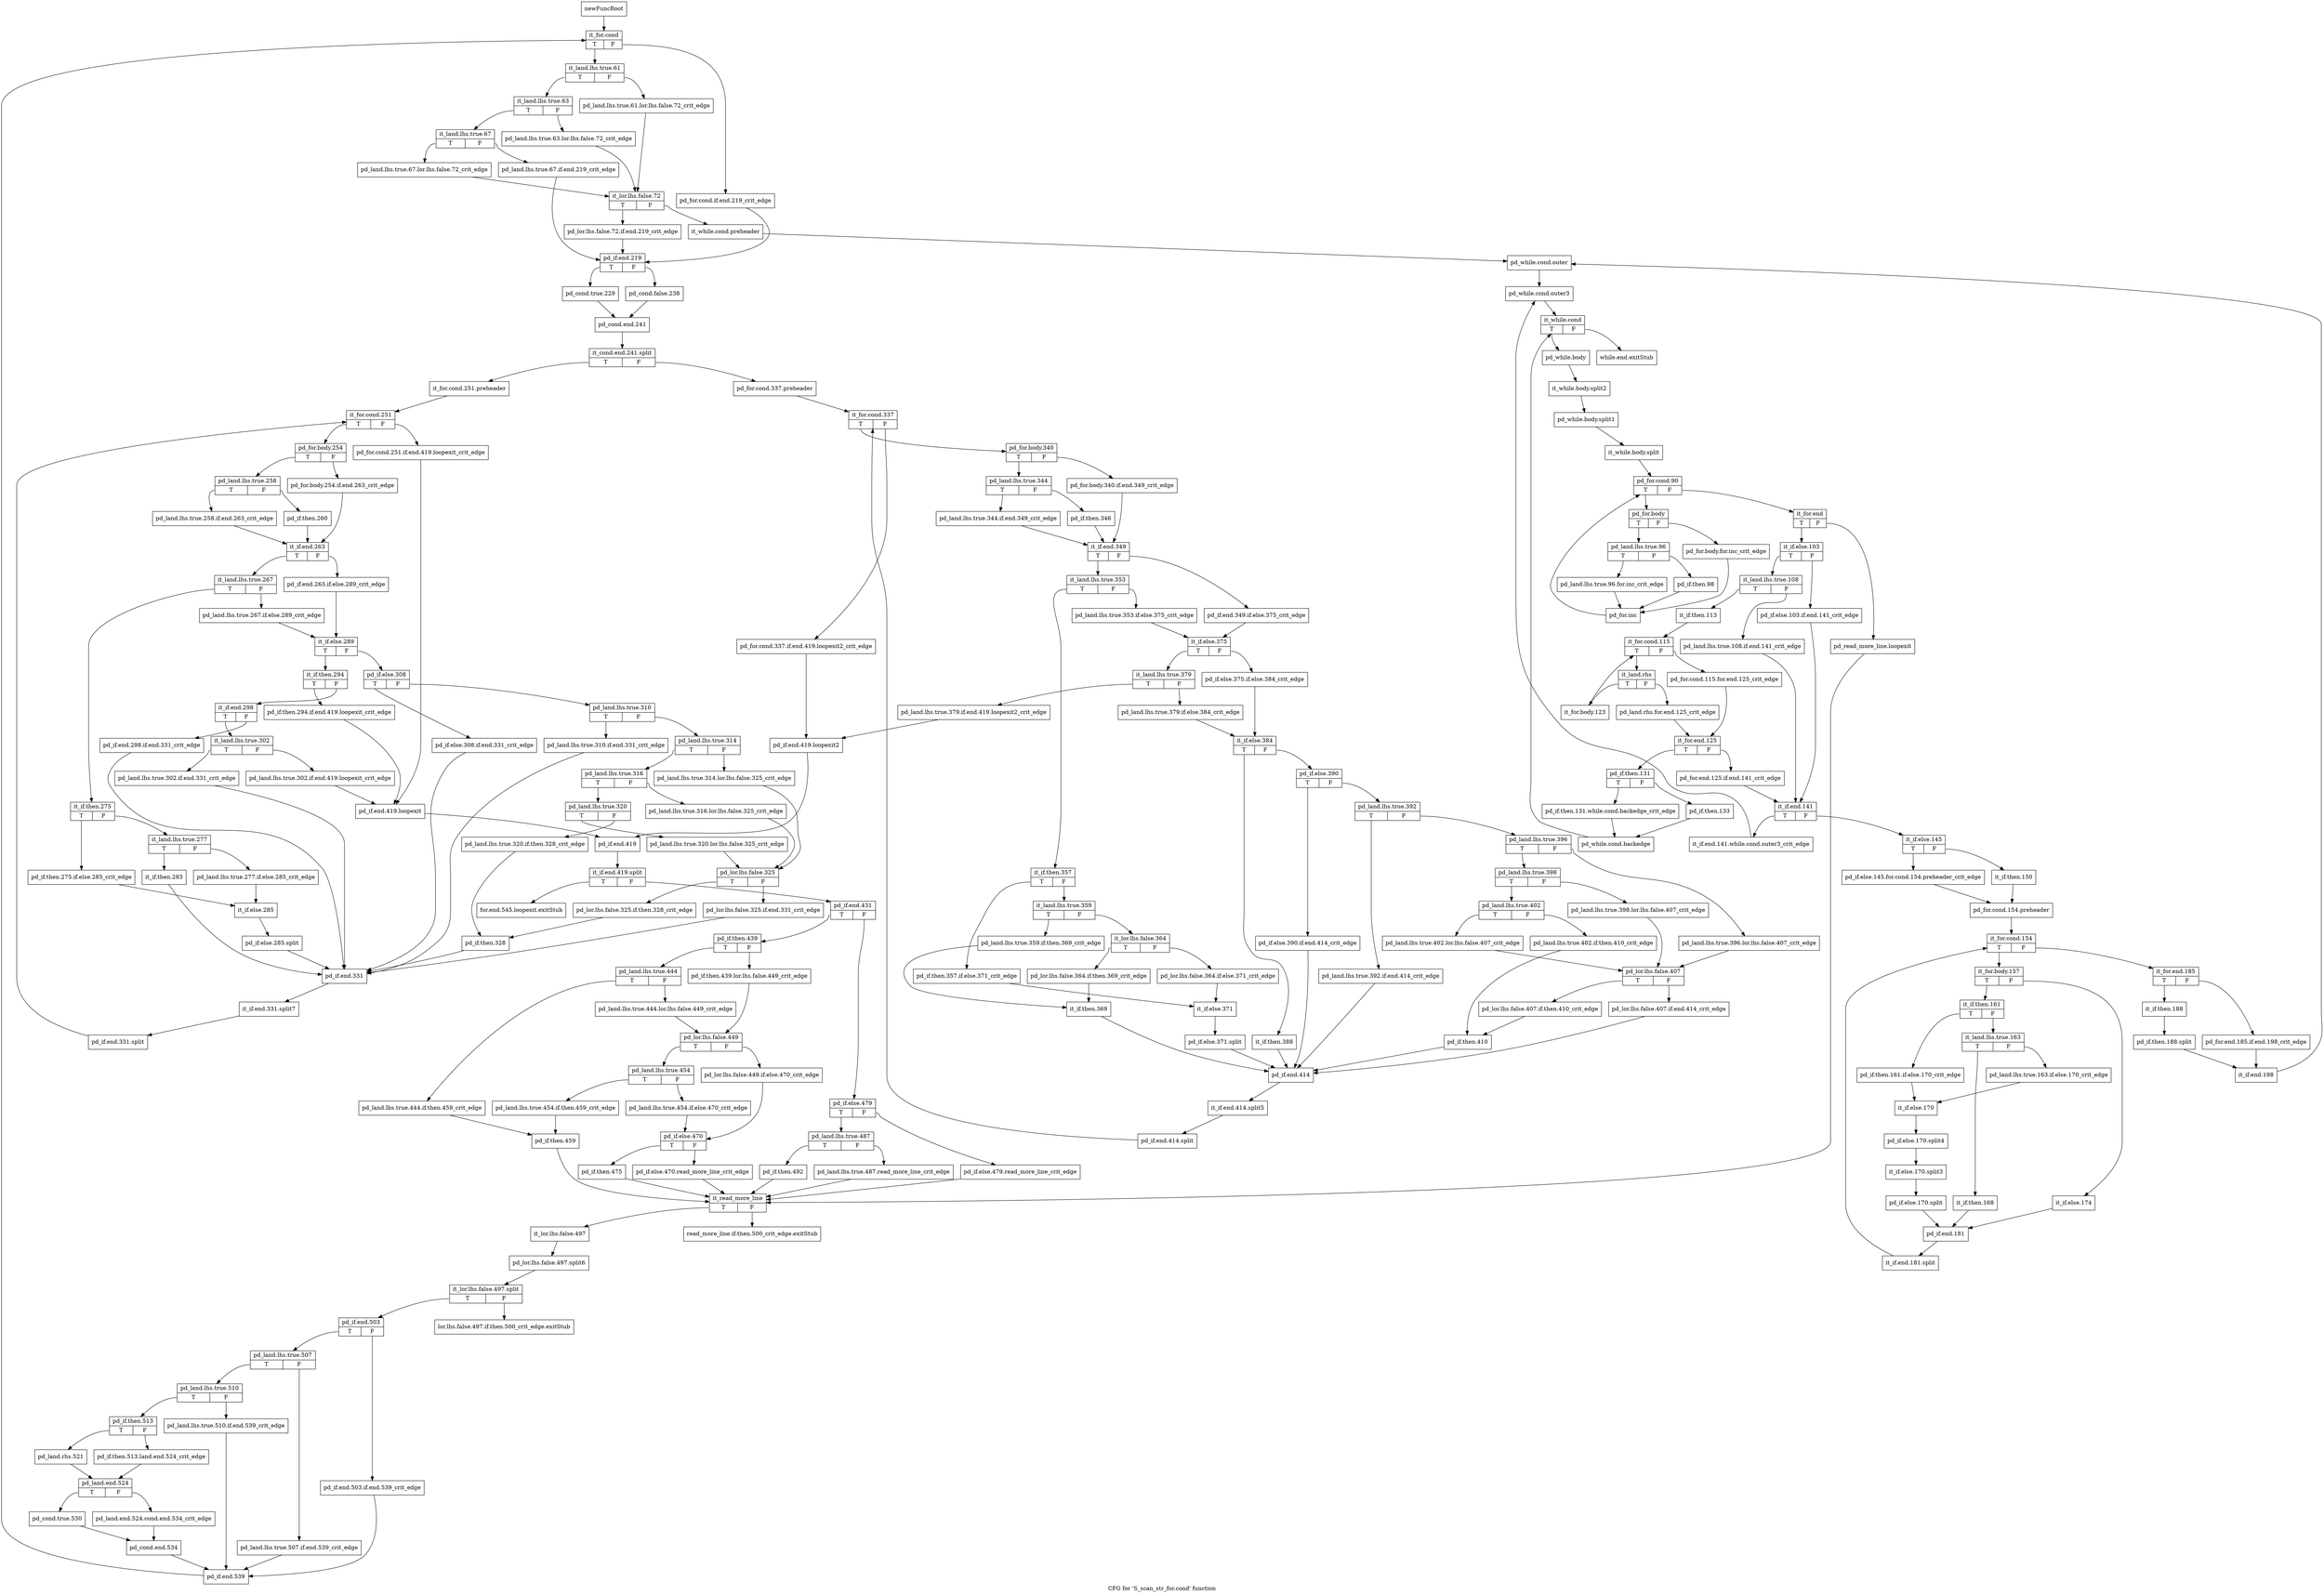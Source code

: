 digraph "CFG for 'S_scan_str_for.cond' function" {
	label="CFG for 'S_scan_str_for.cond' function";

	Node0x5755e30 [shape=record,label="{newFuncRoot}"];
	Node0x5755e30 -> Node0x5755fc0;
	Node0x5755e80 [shape=record,label="{while.end.exitStub}"];
	Node0x5755ed0 [shape=record,label="{for.end.545.loopexit.exitStub}"];
	Node0x5755f20 [shape=record,label="{read_more_line.if.then.500_crit_edge.exitStub}"];
	Node0x5755f70 [shape=record,label="{lor.lhs.false.497.if.then.500_crit_edge.exitStub}"];
	Node0x5755fc0 [shape=record,label="{it_for.cond|{<s0>T|<s1>F}}"];
	Node0x5755fc0:s0 -> Node0x5756060;
	Node0x5755fc0:s1 -> Node0x5756010;
	Node0x5756010 [shape=record,label="{pd_for.cond.if.end.219_crit_edge}"];
	Node0x5756010 -> Node0x5759c10;
	Node0x5756060 [shape=record,label="{it_land.lhs.true.61|{<s0>T|<s1>F}}"];
	Node0x5756060:s0 -> Node0x5756100;
	Node0x5756060:s1 -> Node0x57560b0;
	Node0x57560b0 [shape=record,label="{pd_land.lhs.true.61.lor.lhs.false.72_crit_edge}"];
	Node0x57560b0 -> Node0x5756290;
	Node0x5756100 [shape=record,label="{it_land.lhs.true.63|{<s0>T|<s1>F}}"];
	Node0x5756100:s0 -> Node0x57561a0;
	Node0x5756100:s1 -> Node0x5756150;
	Node0x5756150 [shape=record,label="{pd_land.lhs.true.63.lor.lhs.false.72_crit_edge}"];
	Node0x5756150 -> Node0x5756290;
	Node0x57561a0 [shape=record,label="{it_land.lhs.true.67|{<s0>T|<s1>F}}"];
	Node0x57561a0:s0 -> Node0x5756240;
	Node0x57561a0:s1 -> Node0x57561f0;
	Node0x57561f0 [shape=record,label="{pd_land.lhs.true.67.if.end.219_crit_edge}"];
	Node0x57561f0 -> Node0x5759c10;
	Node0x5756240 [shape=record,label="{pd_land.lhs.true.67.lor.lhs.false.72_crit_edge}"];
	Node0x5756240 -> Node0x5756290;
	Node0x5756290 [shape=record,label="{it_lor.lhs.false.72|{<s0>T|<s1>F}}"];
	Node0x5756290:s0 -> Node0x5759bc0;
	Node0x5756290:s1 -> Node0x57562e0;
	Node0x57562e0 [shape=record,label="{it_while.cond.preheader}"];
	Node0x57562e0 -> Node0x5756330;
	Node0x5756330 [shape=record,label="{pd_while.cond.outer}"];
	Node0x5756330 -> Node0x5758cc0;
	Node0x5758cc0 [shape=record,label="{pd_while.cond.outer3}"];
	Node0x5758cc0 -> Node0x5758d10;
	Node0x5758d10 [shape=record,label="{it_while.cond|{<s0>T|<s1>F}}"];
	Node0x5758d10:s0 -> Node0x5758d60;
	Node0x5758d10:s1 -> Node0x5755e80;
	Node0x5758d60 [shape=record,label="{pd_while.body}"];
	Node0x5758d60 -> Node0x67fbaf0;
	Node0x67fbaf0 [shape=record,label="{it_while.body.split2}"];
	Node0x67fbaf0 -> Node0x67fb890;
	Node0x67fb890 [shape=record,label="{pd_while.body.split1}"];
	Node0x67fb890 -> Node0x67fb670;
	Node0x67fb670 [shape=record,label="{it_while.body.split}"];
	Node0x67fb670 -> Node0x5758db0;
	Node0x5758db0 [shape=record,label="{pd_for.cond.90|{<s0>T|<s1>F}}"];
	Node0x5758db0:s0 -> Node0x57599e0;
	Node0x5758db0:s1 -> Node0x5758e00;
	Node0x5758e00 [shape=record,label="{it_for.end|{<s0>T|<s1>F}}"];
	Node0x5758e00:s0 -> Node0x5758ea0;
	Node0x5758e00:s1 -> Node0x5758e50;
	Node0x5758e50 [shape=record,label="{pd_read_more_line.loopexit}"];
	Node0x5758e50 -> Node0x575bd30;
	Node0x5758ea0 [shape=record,label="{it_if.else.103|{<s0>T|<s1>F}}"];
	Node0x5758ea0:s0 -> Node0x5758f40;
	Node0x5758ea0:s1 -> Node0x5758ef0;
	Node0x5758ef0 [shape=record,label="{pd_if.else.103.if.end.141_crit_edge}"];
	Node0x5758ef0 -> Node0x5759210;
	Node0x5758f40 [shape=record,label="{it_land.lhs.true.108|{<s0>T|<s1>F}}"];
	Node0x5758f40:s0 -> Node0x5758fe0;
	Node0x5758f40:s1 -> Node0x5758f90;
	Node0x5758f90 [shape=record,label="{pd_land.lhs.true.108.if.end.141_crit_edge}"];
	Node0x5758f90 -> Node0x5759210;
	Node0x5758fe0 [shape=record,label="{it_if.then.113}"];
	Node0x5758fe0 -> Node0x5759030;
	Node0x5759030 [shape=record,label="{it_for.cond.115|{<s0>T|<s1>F}}"];
	Node0x5759030:s0 -> Node0x57590d0;
	Node0x5759030:s1 -> Node0x5759080;
	Node0x5759080 [shape=record,label="{pd_for.cond.115.for.end.125_crit_edge}"];
	Node0x5759080 -> Node0x5759170;
	Node0x57590d0 [shape=record,label="{it_land.rhs|{<s0>T|<s1>F}}"];
	Node0x57590d0:s0 -> Node0x5759990;
	Node0x57590d0:s1 -> Node0x5759120;
	Node0x5759120 [shape=record,label="{pd_land.rhs.for.end.125_crit_edge}"];
	Node0x5759120 -> Node0x5759170;
	Node0x5759170 [shape=record,label="{it_for.end.125|{<s0>T|<s1>F}}"];
	Node0x5759170:s0 -> Node0x5759850;
	Node0x5759170:s1 -> Node0x57591c0;
	Node0x57591c0 [shape=record,label="{pd_for.end.125.if.end.141_crit_edge}"];
	Node0x57591c0 -> Node0x5759210;
	Node0x5759210 [shape=record,label="{it_if.end.141|{<s0>T|<s1>F}}"];
	Node0x5759210:s0 -> Node0x5759800;
	Node0x5759210:s1 -> Node0x5759260;
	Node0x5759260 [shape=record,label="{it_if.else.145|{<s0>T|<s1>F}}"];
	Node0x5759260:s0 -> Node0x5759300;
	Node0x5759260:s1 -> Node0x57592b0;
	Node0x57592b0 [shape=record,label="{it_if.then.150}"];
	Node0x57592b0 -> Node0x5759350;
	Node0x5759300 [shape=record,label="{pd_if.else.145.for.cond.154.preheader_crit_edge}"];
	Node0x5759300 -> Node0x5759350;
	Node0x5759350 [shape=record,label="{pd_for.cond.154.preheader}"];
	Node0x5759350 -> Node0x57593a0;
	Node0x57593a0 [shape=record,label="{it_for.cond.154|{<s0>T|<s1>F}}"];
	Node0x57593a0:s0 -> Node0x5759530;
	Node0x57593a0:s1 -> Node0x57593f0;
	Node0x57593f0 [shape=record,label="{it_for.end.185|{<s0>T|<s1>F}}"];
	Node0x57593f0:s0 -> Node0x5759490;
	Node0x57593f0:s1 -> Node0x5759440;
	Node0x5759440 [shape=record,label="{pd_for.end.185.if.end.198_crit_edge}"];
	Node0x5759440 -> Node0x57594e0;
	Node0x5759490 [shape=record,label="{it_if.then.188}"];
	Node0x5759490 -> Node0x67fb6f0;
	Node0x67fb6f0 [shape=record,label="{pd_if.then.188.split}"];
	Node0x67fb6f0 -> Node0x57594e0;
	Node0x57594e0 [shape=record,label="{it_if.end.198}"];
	Node0x57594e0 -> Node0x5756330;
	Node0x5759530 [shape=record,label="{it_for.body.157|{<s0>T|<s1>F}}"];
	Node0x5759530:s0 -> Node0x57595d0;
	Node0x5759530:s1 -> Node0x5759580;
	Node0x5759580 [shape=record,label="{it_if.else.174}"];
	Node0x5759580 -> Node0x57597b0;
	Node0x57595d0 [shape=record,label="{it_if.then.161|{<s0>T|<s1>F}}"];
	Node0x57595d0:s0 -> Node0x5759710;
	Node0x57595d0:s1 -> Node0x5759620;
	Node0x5759620 [shape=record,label="{it_land.lhs.true.163|{<s0>T|<s1>F}}"];
	Node0x5759620:s0 -> Node0x57596c0;
	Node0x5759620:s1 -> Node0x5759670;
	Node0x5759670 [shape=record,label="{pd_land.lhs.true.163.if.else.170_crit_edge}"];
	Node0x5759670 -> Node0x5759760;
	Node0x57596c0 [shape=record,label="{it_if.then.168}"];
	Node0x57596c0 -> Node0x57597b0;
	Node0x5759710 [shape=record,label="{pd_if.then.161.if.else.170_crit_edge}"];
	Node0x5759710 -> Node0x5759760;
	Node0x5759760 [shape=record,label="{it_if.else.170}"];
	Node0x5759760 -> Node0x6bd36b0;
	Node0x6bd36b0 [shape=record,label="{pd_if.else.170.split4}"];
	Node0x6bd36b0 -> Node0x6bd2fd0;
	Node0x6bd2fd0 [shape=record,label="{it_if.else.170.split3}"];
	Node0x6bd2fd0 -> Node0x67fc0e0;
	Node0x67fc0e0 [shape=record,label="{pd_if.else.170.split}"];
	Node0x67fc0e0 -> Node0x57597b0;
	Node0x57597b0 [shape=record,label="{pd_if.end.181}"];
	Node0x57597b0 -> Node0x6bd3e80;
	Node0x6bd3e80 [shape=record,label="{it_if.end.181.split}"];
	Node0x6bd3e80 -> Node0x57593a0;
	Node0x5759800 [shape=record,label="{it_if.end.141.while.cond.outer3_crit_edge}"];
	Node0x5759800 -> Node0x5758cc0;
	Node0x5759850 [shape=record,label="{pd_if.then.131|{<s0>T|<s1>F}}"];
	Node0x5759850:s0 -> Node0x57598f0;
	Node0x5759850:s1 -> Node0x57598a0;
	Node0x57598a0 [shape=record,label="{pd_if.then.133}"];
	Node0x57598a0 -> Node0x5759940;
	Node0x57598f0 [shape=record,label="{pd_if.then.131.while.cond.backedge_crit_edge}"];
	Node0x57598f0 -> Node0x5759940;
	Node0x5759940 [shape=record,label="{pd_while.cond.backedge}"];
	Node0x5759940 -> Node0x5758d10;
	Node0x5759990 [shape=record,label="{it_for.body.123}"];
	Node0x5759990 -> Node0x5759030;
	Node0x57599e0 [shape=record,label="{pd_for.body|{<s0>T|<s1>F}}"];
	Node0x57599e0:s0 -> Node0x5759a80;
	Node0x57599e0:s1 -> Node0x5759a30;
	Node0x5759a30 [shape=record,label="{pd_for.body.for.inc_crit_edge}"];
	Node0x5759a30 -> Node0x5759b70;
	Node0x5759a80 [shape=record,label="{pd_land.lhs.true.96|{<s0>T|<s1>F}}"];
	Node0x5759a80:s0 -> Node0x5759b20;
	Node0x5759a80:s1 -> Node0x5759ad0;
	Node0x5759ad0 [shape=record,label="{pd_if.then.98}"];
	Node0x5759ad0 -> Node0x5759b70;
	Node0x5759b20 [shape=record,label="{pd_land.lhs.true.96.for.inc_crit_edge}"];
	Node0x5759b20 -> Node0x5759b70;
	Node0x5759b70 [shape=record,label="{pd_for.inc}"];
	Node0x5759b70 -> Node0x5758db0;
	Node0x5759bc0 [shape=record,label="{pd_lor.lhs.false.72.if.end.219_crit_edge}"];
	Node0x5759bc0 -> Node0x5759c10;
	Node0x5759c10 [shape=record,label="{pd_if.end.219|{<s0>T|<s1>F}}"];
	Node0x5759c10:s0 -> Node0x5759cb0;
	Node0x5759c10:s1 -> Node0x5759c60;
	Node0x5759c60 [shape=record,label="{pd_cond.false.238}"];
	Node0x5759c60 -> Node0x5759d00;
	Node0x5759cb0 [shape=record,label="{pd_cond.true.229}"];
	Node0x5759cb0 -> Node0x5759d00;
	Node0x5759d00 [shape=record,label="{pd_cond.end.241}"];
	Node0x5759d00 -> Node0x6bd4250;
	Node0x6bd4250 [shape=record,label="{it_cond.end.241.split|{<s0>T|<s1>F}}"];
	Node0x6bd4250:s0 -> Node0x575ab60;
	Node0x6bd4250:s1 -> Node0x5759d50;
	Node0x5759d50 [shape=record,label="{pd_for.cond.337.preheader}"];
	Node0x5759d50 -> Node0x5759da0;
	Node0x5759da0 [shape=record,label="{it_for.cond.337|{<s0>T|<s1>F}}"];
	Node0x5759da0:s0 -> Node0x5759e40;
	Node0x5759da0:s1 -> Node0x5759df0;
	Node0x5759df0 [shape=record,label="{pd_for.cond.337.if.end.419.loopexit2_crit_edge}"];
	Node0x5759df0 -> Node0x575a7f0;
	Node0x5759e40 [shape=record,label="{pd_for.body.340|{<s0>T|<s1>F}}"];
	Node0x5759e40:s0 -> Node0x5759ee0;
	Node0x5759e40:s1 -> Node0x5759e90;
	Node0x5759e90 [shape=record,label="{pd_for.body.340.if.end.349_crit_edge}"];
	Node0x5759e90 -> Node0x5759fd0;
	Node0x5759ee0 [shape=record,label="{pd_land.lhs.true.344|{<s0>T|<s1>F}}"];
	Node0x5759ee0:s0 -> Node0x5759f80;
	Node0x5759ee0:s1 -> Node0x5759f30;
	Node0x5759f30 [shape=record,label="{pd_if.then.346}"];
	Node0x5759f30 -> Node0x5759fd0;
	Node0x5759f80 [shape=record,label="{pd_land.lhs.true.344.if.end.349_crit_edge}"];
	Node0x5759f80 -> Node0x5759fd0;
	Node0x5759fd0 [shape=record,label="{it_if.end.349|{<s0>T|<s1>F}}"];
	Node0x5759fd0:s0 -> Node0x575a070;
	Node0x5759fd0:s1 -> Node0x575a020;
	Node0x575a020 [shape=record,label="{pd_if.end.349.if.else.375_crit_edge}"];
	Node0x575a020 -> Node0x575a110;
	Node0x575a070 [shape=record,label="{it_land.lhs.true.353|{<s0>T|<s1>F}}"];
	Node0x575a070:s0 -> Node0x575a840;
	Node0x575a070:s1 -> Node0x575a0c0;
	Node0x575a0c0 [shape=record,label="{pd_land.lhs.true.353.if.else.375_crit_edge}"];
	Node0x575a0c0 -> Node0x575a110;
	Node0x575a110 [shape=record,label="{it_if.else.375|{<s0>T|<s1>F}}"];
	Node0x575a110:s0 -> Node0x575a1b0;
	Node0x575a110:s1 -> Node0x575a160;
	Node0x575a160 [shape=record,label="{pd_if.else.375.if.else.384_crit_edge}"];
	Node0x575a160 -> Node0x575a250;
	Node0x575a1b0 [shape=record,label="{it_land.lhs.true.379|{<s0>T|<s1>F}}"];
	Node0x575a1b0:s0 -> Node0x575a7a0;
	Node0x575a1b0:s1 -> Node0x575a200;
	Node0x575a200 [shape=record,label="{pd_land.lhs.true.379.if.else.384_crit_edge}"];
	Node0x575a200 -> Node0x575a250;
	Node0x575a250 [shape=record,label="{it_if.else.384|{<s0>T|<s1>F}}"];
	Node0x575a250:s0 -> Node0x575a750;
	Node0x575a250:s1 -> Node0x575a2a0;
	Node0x575a2a0 [shape=record,label="{pd_if.else.390|{<s0>T|<s1>F}}"];
	Node0x575a2a0:s0 -> Node0x575a700;
	Node0x575a2a0:s1 -> Node0x575a2f0;
	Node0x575a2f0 [shape=record,label="{pd_land.lhs.true.392|{<s0>T|<s1>F}}"];
	Node0x575a2f0:s0 -> Node0x575a6b0;
	Node0x575a2f0:s1 -> Node0x575a340;
	Node0x575a340 [shape=record,label="{pd_land.lhs.true.396|{<s0>T|<s1>F}}"];
	Node0x575a340:s0 -> Node0x575a3e0;
	Node0x575a340:s1 -> Node0x575a390;
	Node0x575a390 [shape=record,label="{pd_land.lhs.true.396.lor.lhs.false.407_crit_edge}"];
	Node0x575a390 -> Node0x575a570;
	Node0x575a3e0 [shape=record,label="{pd_land.lhs.true.398|{<s0>T|<s1>F}}"];
	Node0x575a3e0:s0 -> Node0x575a480;
	Node0x575a3e0:s1 -> Node0x575a430;
	Node0x575a430 [shape=record,label="{pd_land.lhs.true.398.lor.lhs.false.407_crit_edge}"];
	Node0x575a430 -> Node0x575a570;
	Node0x575a480 [shape=record,label="{pd_land.lhs.true.402|{<s0>T|<s1>F}}"];
	Node0x575a480:s0 -> Node0x575a520;
	Node0x575a480:s1 -> Node0x575a4d0;
	Node0x575a4d0 [shape=record,label="{pd_land.lhs.true.402.if.then.410_crit_edge}"];
	Node0x575a4d0 -> Node0x575a660;
	Node0x575a520 [shape=record,label="{pd_land.lhs.true.402.lor.lhs.false.407_crit_edge}"];
	Node0x575a520 -> Node0x575a570;
	Node0x575a570 [shape=record,label="{pd_lor.lhs.false.407|{<s0>T|<s1>F}}"];
	Node0x575a570:s0 -> Node0x575a610;
	Node0x575a570:s1 -> Node0x575a5c0;
	Node0x575a5c0 [shape=record,label="{pd_lor.lhs.false.407.if.end.414_crit_edge}"];
	Node0x575a5c0 -> Node0x575ab10;
	Node0x575a610 [shape=record,label="{pd_lor.lhs.false.407.if.then.410_crit_edge}"];
	Node0x575a610 -> Node0x575a660;
	Node0x575a660 [shape=record,label="{pd_if.then.410}"];
	Node0x575a660 -> Node0x575ab10;
	Node0x575a6b0 [shape=record,label="{pd_land.lhs.true.392.if.end.414_crit_edge}"];
	Node0x575a6b0 -> Node0x575ab10;
	Node0x575a700 [shape=record,label="{pd_if.else.390.if.end.414_crit_edge}"];
	Node0x575a700 -> Node0x575ab10;
	Node0x575a750 [shape=record,label="{it_if.then.388}"];
	Node0x575a750 -> Node0x575ab10;
	Node0x575a7a0 [shape=record,label="{pd_land.lhs.true.379.if.end.419.loopexit2_crit_edge}"];
	Node0x575a7a0 -> Node0x575a7f0;
	Node0x575a7f0 [shape=record,label="{pd_if.end.419.loopexit2}"];
	Node0x575a7f0 -> Node0x575b6a0;
	Node0x575a840 [shape=record,label="{it_if.then.357|{<s0>T|<s1>F}}"];
	Node0x575a840:s0 -> Node0x575aa70;
	Node0x575a840:s1 -> Node0x575a890;
	Node0x575a890 [shape=record,label="{it_land.lhs.true.359|{<s0>T|<s1>F}}"];
	Node0x575a890:s0 -> Node0x575a9d0;
	Node0x575a890:s1 -> Node0x575a8e0;
	Node0x575a8e0 [shape=record,label="{it_lor.lhs.false.364|{<s0>T|<s1>F}}"];
	Node0x575a8e0:s0 -> Node0x575a980;
	Node0x575a8e0:s1 -> Node0x575a930;
	Node0x575a930 [shape=record,label="{pd_lor.lhs.false.364.if.else.371_crit_edge}"];
	Node0x575a930 -> Node0x575aac0;
	Node0x575a980 [shape=record,label="{pd_lor.lhs.false.364.if.then.369_crit_edge}"];
	Node0x575a980 -> Node0x575aa20;
	Node0x575a9d0 [shape=record,label="{pd_land.lhs.true.359.if.then.369_crit_edge}"];
	Node0x575a9d0 -> Node0x575aa20;
	Node0x575aa20 [shape=record,label="{it_if.then.369}"];
	Node0x575aa20 -> Node0x575ab10;
	Node0x575aa70 [shape=record,label="{pd_if.then.357.if.else.371_crit_edge}"];
	Node0x575aa70 -> Node0x575aac0;
	Node0x575aac0 [shape=record,label="{it_if.else.371}"];
	Node0x575aac0 -> Node0x6bd4910;
	Node0x6bd4910 [shape=record,label="{pd_if.else.371.split}"];
	Node0x6bd4910 -> Node0x575ab10;
	Node0x575ab10 [shape=record,label="{pd_if.end.414}"];
	Node0x575ab10 -> Node0x67fb0c0;
	Node0x67fb0c0 [shape=record,label="{it_if.end.414.split5}"];
	Node0x67fb0c0 -> Node0x67fa1f0;
	Node0x67fa1f0 [shape=record,label="{pd_if.end.414.split}"];
	Node0x67fa1f0 -> Node0x5759da0;
	Node0x575ab60 [shape=record,label="{it_for.cond.251.preheader}"];
	Node0x575ab60 -> Node0x575abb0;
	Node0x575abb0 [shape=record,label="{it_for.cond.251|{<s0>T|<s1>F}}"];
	Node0x575abb0:s0 -> Node0x575ac50;
	Node0x575abb0:s1 -> Node0x575ac00;
	Node0x575ac00 [shape=record,label="{pd_for.cond.251.if.end.419.loopexit_crit_edge}"];
	Node0x575ac00 -> Node0x575b650;
	Node0x575ac50 [shape=record,label="{pd_for.body.254|{<s0>T|<s1>F}}"];
	Node0x575ac50:s0 -> Node0x575acf0;
	Node0x575ac50:s1 -> Node0x575aca0;
	Node0x575aca0 [shape=record,label="{pd_for.body.254.if.end.263_crit_edge}"];
	Node0x575aca0 -> Node0x575ade0;
	Node0x575acf0 [shape=record,label="{pd_land.lhs.true.258|{<s0>T|<s1>F}}"];
	Node0x575acf0:s0 -> Node0x575ad90;
	Node0x575acf0:s1 -> Node0x575ad40;
	Node0x575ad40 [shape=record,label="{pd_if.then.260}"];
	Node0x575ad40 -> Node0x575ade0;
	Node0x575ad90 [shape=record,label="{pd_land.lhs.true.258.if.end.263_crit_edge}"];
	Node0x575ad90 -> Node0x575ade0;
	Node0x575ade0 [shape=record,label="{it_if.end.263|{<s0>T|<s1>F}}"];
	Node0x575ade0:s0 -> Node0x575ae80;
	Node0x575ade0:s1 -> Node0x575ae30;
	Node0x575ae30 [shape=record,label="{pd_if.end.263.if.else.289_crit_edge}"];
	Node0x575ae30 -> Node0x575af20;
	Node0x575ae80 [shape=record,label="{it_land.lhs.true.267|{<s0>T|<s1>F}}"];
	Node0x575ae80:s0 -> Node0x575c230;
	Node0x575ae80:s1 -> Node0x575aed0;
	Node0x575aed0 [shape=record,label="{pd_land.lhs.true.267.if.else.289_crit_edge}"];
	Node0x575aed0 -> Node0x575af20;
	Node0x575af20 [shape=record,label="{it_if.else.289|{<s0>T|<s1>F}}"];
	Node0x575af20:s0 -> Node0x575b420;
	Node0x575af20:s1 -> Node0x575af70;
	Node0x575af70 [shape=record,label="{pd_if.else.308|{<s0>T|<s1>F}}"];
	Node0x575af70:s0 -> Node0x575b3d0;
	Node0x575af70:s1 -> Node0x575afc0;
	Node0x575afc0 [shape=record,label="{pd_land.lhs.true.310|{<s0>T|<s1>F}}"];
	Node0x575afc0:s0 -> Node0x575b380;
	Node0x575afc0:s1 -> Node0x575b010;
	Node0x575b010 [shape=record,label="{pd_land.lhs.true.314|{<s0>T|<s1>F}}"];
	Node0x575b010:s0 -> Node0x575b0b0;
	Node0x575b010:s1 -> Node0x575b060;
	Node0x575b060 [shape=record,label="{pd_land.lhs.true.314.lor.lhs.false.325_crit_edge}"];
	Node0x575b060 -> Node0x575b240;
	Node0x575b0b0 [shape=record,label="{pd_land.lhs.true.316|{<s0>T|<s1>F}}"];
	Node0x575b0b0:s0 -> Node0x575b150;
	Node0x575b0b0:s1 -> Node0x575b100;
	Node0x575b100 [shape=record,label="{pd_land.lhs.true.316.lor.lhs.false.325_crit_edge}"];
	Node0x575b100 -> Node0x575b240;
	Node0x575b150 [shape=record,label="{pd_land.lhs.true.320|{<s0>T|<s1>F}}"];
	Node0x575b150:s0 -> Node0x575b1f0;
	Node0x575b150:s1 -> Node0x575b1a0;
	Node0x575b1a0 [shape=record,label="{pd_land.lhs.true.320.if.then.328_crit_edge}"];
	Node0x575b1a0 -> Node0x575b330;
	Node0x575b1f0 [shape=record,label="{pd_land.lhs.true.320.lor.lhs.false.325_crit_edge}"];
	Node0x575b1f0 -> Node0x575b240;
	Node0x575b240 [shape=record,label="{pd_lor.lhs.false.325|{<s0>T|<s1>F}}"];
	Node0x575b240:s0 -> Node0x575b2e0;
	Node0x575b240:s1 -> Node0x575b290;
	Node0x575b290 [shape=record,label="{pd_lor.lhs.false.325.if.end.331_crit_edge}"];
	Node0x575b290 -> Node0x575c410;
	Node0x575b2e0 [shape=record,label="{pd_lor.lhs.false.325.if.then.328_crit_edge}"];
	Node0x575b2e0 -> Node0x575b330;
	Node0x575b330 [shape=record,label="{pd_if.then.328}"];
	Node0x575b330 -> Node0x575c410;
	Node0x575b380 [shape=record,label="{pd_land.lhs.true.310.if.end.331_crit_edge}"];
	Node0x575b380 -> Node0x575c410;
	Node0x575b3d0 [shape=record,label="{pd_if.else.308.if.end.331_crit_edge}"];
	Node0x575b3d0 -> Node0x575c410;
	Node0x575b420 [shape=record,label="{it_if.then.294|{<s0>T|<s1>F}}"];
	Node0x575b420:s0 -> Node0x575b600;
	Node0x575b420:s1 -> Node0x575b470;
	Node0x575b470 [shape=record,label="{it_if.end.298|{<s0>T|<s1>F}}"];
	Node0x575b470:s0 -> Node0x575b510;
	Node0x575b470:s1 -> Node0x575b4c0;
	Node0x575b4c0 [shape=record,label="{pd_if.end.298.if.end.331_crit_edge}"];
	Node0x575b4c0 -> Node0x575c410;
	Node0x575b510 [shape=record,label="{it_land.lhs.true.302|{<s0>T|<s1>F}}"];
	Node0x575b510:s0 -> Node0x575b5b0;
	Node0x575b510:s1 -> Node0x575b560;
	Node0x575b560 [shape=record,label="{pd_land.lhs.true.302.if.end.419.loopexit_crit_edge}"];
	Node0x575b560 -> Node0x575b650;
	Node0x575b5b0 [shape=record,label="{pd_land.lhs.true.302.if.end.331_crit_edge}"];
	Node0x575b5b0 -> Node0x575c410;
	Node0x575b600 [shape=record,label="{pd_if.then.294.if.end.419.loopexit_crit_edge}"];
	Node0x575b600 -> Node0x575b650;
	Node0x575b650 [shape=record,label="{pd_if.end.419.loopexit}"];
	Node0x575b650 -> Node0x575b6a0;
	Node0x575b6a0 [shape=record,label="{pd_if.end.419}"];
	Node0x575b6a0 -> Node0x67fabc0;
	Node0x67fabc0 [shape=record,label="{it_if.end.419.split|{<s0>T|<s1>F}}"];
	Node0x67fabc0:s0 -> Node0x5755ed0;
	Node0x67fabc0:s1 -> Node0x575b6f0;
	Node0x575b6f0 [shape=record,label="{pd_if.end.431|{<s0>T|<s1>F}}"];
	Node0x575b6f0:s0 -> Node0x575b8d0;
	Node0x575b6f0:s1 -> Node0x575b740;
	Node0x575b740 [shape=record,label="{pd_if.else.479|{<s0>T|<s1>F}}"];
	Node0x575b740:s0 -> Node0x575b7e0;
	Node0x575b740:s1 -> Node0x575b790;
	Node0x575b790 [shape=record,label="{pd_if.else.479.read_more_line_crit_edge}"];
	Node0x575b790 -> Node0x575bd30;
	Node0x575b7e0 [shape=record,label="{pd_land.lhs.true.487|{<s0>T|<s1>F}}"];
	Node0x575b7e0:s0 -> Node0x575b880;
	Node0x575b7e0:s1 -> Node0x575b830;
	Node0x575b830 [shape=record,label="{pd_land.lhs.true.487.read_more_line_crit_edge}"];
	Node0x575b830 -> Node0x575bd30;
	Node0x575b880 [shape=record,label="{pd_if.then.492}"];
	Node0x575b880 -> Node0x575bd30;
	Node0x575b8d0 [shape=record,label="{pd_if.then.439|{<s0>T|<s1>F}}"];
	Node0x575b8d0:s0 -> Node0x575b970;
	Node0x575b8d0:s1 -> Node0x575b920;
	Node0x575b920 [shape=record,label="{pd_if.then.439.lor.lhs.false.449_crit_edge}"];
	Node0x575b920 -> Node0x575ba10;
	Node0x575b970 [shape=record,label="{pd_land.lhs.true.444|{<s0>T|<s1>F}}"];
	Node0x575b970:s0 -> Node0x575bc90;
	Node0x575b970:s1 -> Node0x575b9c0;
	Node0x575b9c0 [shape=record,label="{pd_land.lhs.true.444.lor.lhs.false.449_crit_edge}"];
	Node0x575b9c0 -> Node0x575ba10;
	Node0x575ba10 [shape=record,label="{pd_lor.lhs.false.449|{<s0>T|<s1>F}}"];
	Node0x575ba10:s0 -> Node0x575bab0;
	Node0x575ba10:s1 -> Node0x575ba60;
	Node0x575ba60 [shape=record,label="{pd_lor.lhs.false.449.if.else.470_crit_edge}"];
	Node0x575ba60 -> Node0x575bb50;
	Node0x575bab0 [shape=record,label="{pd_land.lhs.true.454|{<s0>T|<s1>F}}"];
	Node0x575bab0:s0 -> Node0x575bc40;
	Node0x575bab0:s1 -> Node0x575bb00;
	Node0x575bb00 [shape=record,label="{pd_land.lhs.true.454.if.else.470_crit_edge}"];
	Node0x575bb00 -> Node0x575bb50;
	Node0x575bb50 [shape=record,label="{pd_if.else.470|{<s0>T|<s1>F}}"];
	Node0x575bb50:s0 -> Node0x575bbf0;
	Node0x575bb50:s1 -> Node0x575bba0;
	Node0x575bba0 [shape=record,label="{pd_if.else.470.read_more_line_crit_edge}"];
	Node0x575bba0 -> Node0x575bd30;
	Node0x575bbf0 [shape=record,label="{pd_if.then.475}"];
	Node0x575bbf0 -> Node0x575bd30;
	Node0x575bc40 [shape=record,label="{pd_land.lhs.true.454.if.then.459_crit_edge}"];
	Node0x575bc40 -> Node0x575bce0;
	Node0x575bc90 [shape=record,label="{pd_land.lhs.true.444.if.then.459_crit_edge}"];
	Node0x575bc90 -> Node0x575bce0;
	Node0x575bce0 [shape=record,label="{pd_if.then.459}"];
	Node0x575bce0 -> Node0x575bd30;
	Node0x575bd30 [shape=record,label="{it_read_more_line|{<s0>T|<s1>F}}"];
	Node0x575bd30:s0 -> Node0x575bd80;
	Node0x575bd30:s1 -> Node0x5755f20;
	Node0x575bd80 [shape=record,label="{it_lor.lhs.false.497}"];
	Node0x575bd80 -> Node0x67fa2f0;
	Node0x67fa2f0 [shape=record,label="{pd_lor.lhs.false.497.split6}"];
	Node0x67fa2f0 -> Node0x67fa5a0;
	Node0x67fa5a0 [shape=record,label="{it_lor.lhs.false.497.split|{<s0>T|<s1>F}}"];
	Node0x67fa5a0:s0 -> Node0x575bdd0;
	Node0x67fa5a0:s1 -> Node0x5755f70;
	Node0x575bdd0 [shape=record,label="{pd_if.end.503|{<s0>T|<s1>F}}"];
	Node0x575bdd0:s0 -> Node0x575be70;
	Node0x575bdd0:s1 -> Node0x575be20;
	Node0x575be20 [shape=record,label="{pd_if.end.503.if.end.539_crit_edge}"];
	Node0x575be20 -> Node0x575c1e0;
	Node0x575be70 [shape=record,label="{pd_land.lhs.true.507|{<s0>T|<s1>F}}"];
	Node0x575be70:s0 -> Node0x575bf10;
	Node0x575be70:s1 -> Node0x575bec0;
	Node0x575bec0 [shape=record,label="{pd_land.lhs.true.507.if.end.539_crit_edge}"];
	Node0x575bec0 -> Node0x575c1e0;
	Node0x575bf10 [shape=record,label="{pd_land.lhs.true.510|{<s0>T|<s1>F}}"];
	Node0x575bf10:s0 -> Node0x575bfb0;
	Node0x575bf10:s1 -> Node0x575bf60;
	Node0x575bf60 [shape=record,label="{pd_land.lhs.true.510.if.end.539_crit_edge}"];
	Node0x575bf60 -> Node0x575c1e0;
	Node0x575bfb0 [shape=record,label="{pd_if.then.513|{<s0>T|<s1>F}}"];
	Node0x575bfb0:s0 -> Node0x575c050;
	Node0x575bfb0:s1 -> Node0x575c000;
	Node0x575c000 [shape=record,label="{pd_if.then.513.land.end.524_crit_edge}"];
	Node0x575c000 -> Node0x575c0a0;
	Node0x575c050 [shape=record,label="{pd_land.rhs.521}"];
	Node0x575c050 -> Node0x575c0a0;
	Node0x575c0a0 [shape=record,label="{pd_land.end.524|{<s0>T|<s1>F}}"];
	Node0x575c0a0:s0 -> Node0x575c140;
	Node0x575c0a0:s1 -> Node0x575c0f0;
	Node0x575c0f0 [shape=record,label="{pd_land.end.524.cond.end.534_crit_edge}"];
	Node0x575c0f0 -> Node0x575c190;
	Node0x575c140 [shape=record,label="{pd_cond.true.530}"];
	Node0x575c140 -> Node0x575c190;
	Node0x575c190 [shape=record,label="{pd_cond.end.534}"];
	Node0x575c190 -> Node0x575c1e0;
	Node0x575c1e0 [shape=record,label="{pd_if.end.539}"];
	Node0x575c1e0 -> Node0x5755fc0;
	Node0x575c230 [shape=record,label="{it_if.then.275|{<s0>T|<s1>F}}"];
	Node0x575c230:s0 -> Node0x575c370;
	Node0x575c230:s1 -> Node0x575c280;
	Node0x575c280 [shape=record,label="{it_land.lhs.true.277|{<s0>T|<s1>F}}"];
	Node0x575c280:s0 -> Node0x575c320;
	Node0x575c280:s1 -> Node0x575c2d0;
	Node0x575c2d0 [shape=record,label="{pd_land.lhs.true.277.if.else.285_crit_edge}"];
	Node0x575c2d0 -> Node0x575c3c0;
	Node0x575c320 [shape=record,label="{it_if.then.283}"];
	Node0x575c320 -> Node0x575c410;
	Node0x575c370 [shape=record,label="{pd_if.then.275.if.else.285_crit_edge}"];
	Node0x575c370 -> Node0x575c3c0;
	Node0x575c3c0 [shape=record,label="{it_if.else.285}"];
	Node0x575c3c0 -> Node0x67fa0f0;
	Node0x67fa0f0 [shape=record,label="{pd_if.else.285.split}"];
	Node0x67fa0f0 -> Node0x575c410;
	Node0x575c410 [shape=record,label="{pd_if.end.331}"];
	Node0x575c410 -> Node0x67f9c50;
	Node0x67f9c50 [shape=record,label="{it_if.end.331.split7}"];
	Node0x67f9c50 -> Node0x67f9ef0;
	Node0x67f9ef0 [shape=record,label="{pd_if.end.331.split}"];
	Node0x67f9ef0 -> Node0x575abb0;
}
